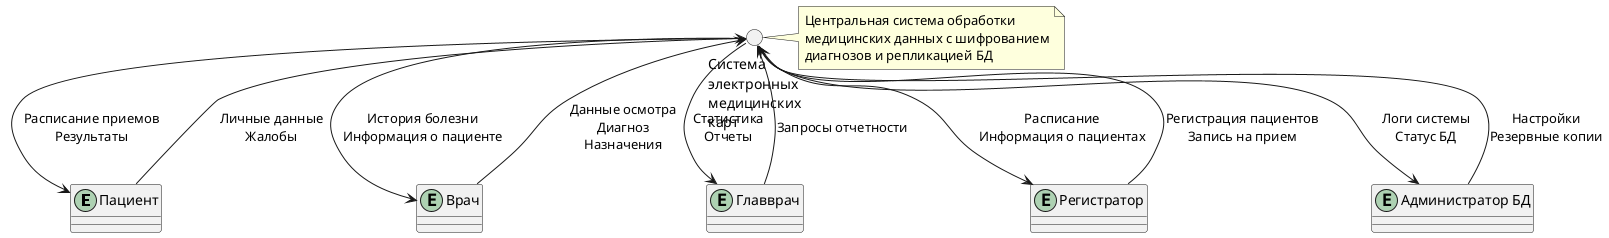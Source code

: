 @startuml DFD_Level_0
!define RECTANGLE class
!define EXTERNAL entity
!define PROCESS circle

skinparam entity {
  BackgroundColor LightBlue
  BorderColor Navy
}

skinparam circle {
  BackgroundColor LightGreen
  BorderColor DarkGreen
}

EXTERNAL "Пациент" as patient
EXTERNAL "Врач" as doctor  
EXTERNAL "Главврач" as chief
EXTERNAL "Регистратор" as registrar
EXTERNAL "Администратор БД" as admin

PROCESS "Система\nэлектронных\nмедицинских\nкарт" as system

patient --> system : "Личные данные\nЖалобы"
system --> patient : "Расписание приемов\nРезультаты"

doctor --> system : "Данные осмотра\nДиагноз\nНазначения"
system --> doctor : "История болезни\nИнформация о пациенте"

chief --> system : "Запросы отчетности"
system --> chief : "Статистика\nОтчеты"

registrar --> system : "Регистрация пациентов\nЗапись на прием"
system --> registrar : "Расписание\nИнформация о пациентах"

admin --> system : "Настройки\nРезервные копии"
system --> admin : "Логи системы\nСтатус БД"

note right of system
  Центральная система обработки
  медицинских данных с шифрованием
  диагнозов и репликацией БД
end note

@enduml